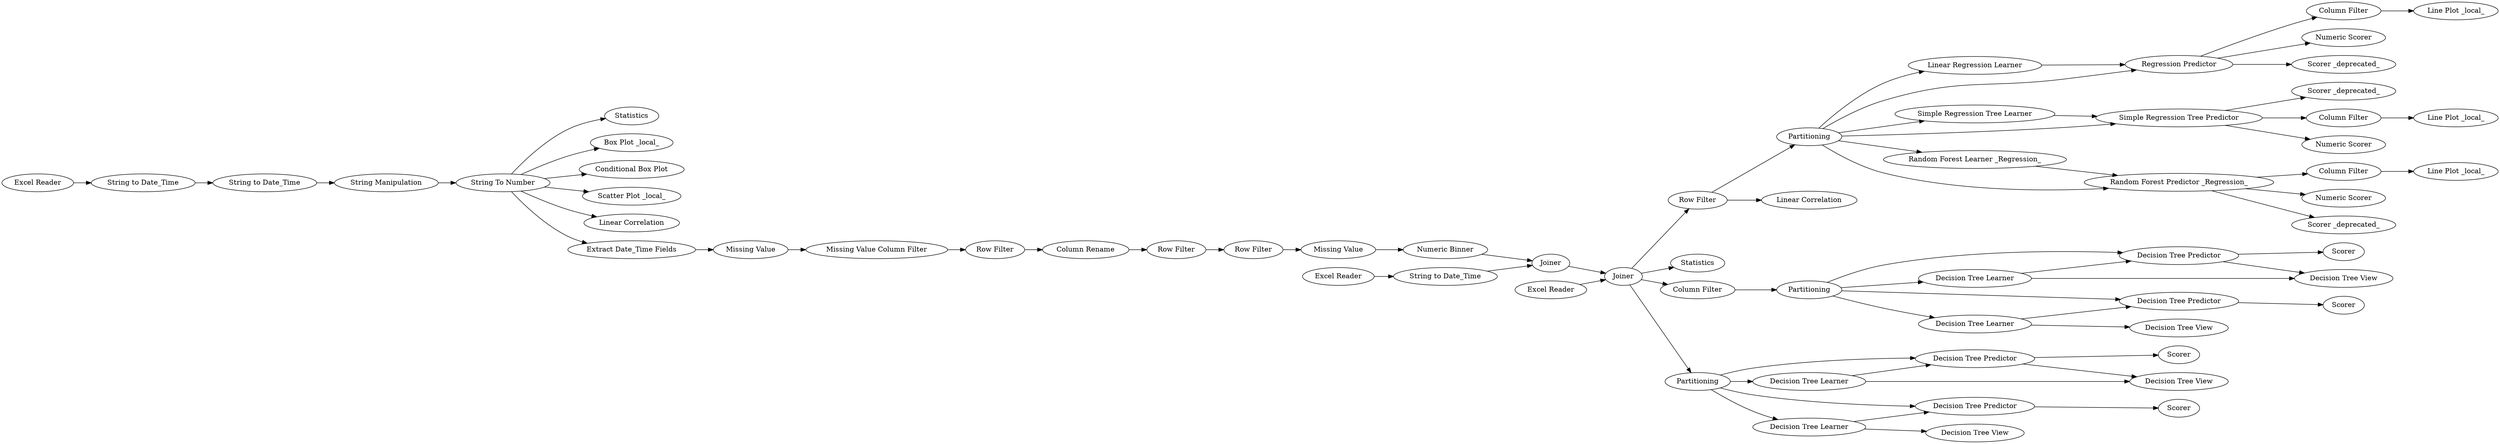 digraph {
	1 [label="Excel Reader"]
	2 [label="String To Number"]
	3 [label=Statistics]
	4 [label="Box Plot _local_"]
	5 [label="Conditional Box Plot"]
	6 [label="Scatter Plot _local_"]
	7 [label="Linear Correlation"]
	8 [label="Extract Date_Time Fields"]
	14 [label="Missing Value Column Filter"]
	15 [label="Missing Value"]
	16 [label="Row Filter"]
	19 [label="String to Date_Time"]
	20 [label="String to Date_Time"]
	54 [label=Joiner]
	55 [label="Excel Reader"]
	56 [label="String to Date_Time"]
	58 [label=Partitioning]
	59 [label="Linear Regression Learner"]
	60 [label="Regression Predictor"]
	61 [label="Column Filter"]
	62 [label="Line Plot _local_"]
	63 [label="Simple Regression Tree Learner"]
	64 [label="Simple Regression Tree Predictor"]
	65 [label="Random Forest Learner _Regression_"]
	66 [label="Random Forest Predictor _Regression_"]
	68 [label="Scorer _deprecated_"]
	70 [label="Column Filter"]
	71 [label="Line Plot _local_"]
	72 [label="Numeric Scorer"]
	73 [label="Column Filter"]
	74 [label="Line Plot _local_"]
	75 [label="Numeric Scorer"]
	76 [label="Numeric Scorer"]
	77 [label="Missing Value"]
	78 [label="Row Filter"]
	79 [label="Numeric Binner"]
	80 [label="String Manipulation"]
	81 [label="Row Filter"]
	82 [label="Row Filter"]
	83 [label="Decision Tree Learner"]
	84 [label="Decision Tree Predictor"]
	85 [label=Partitioning]
	86 [label="Decision Tree Predictor"]
	87 [label="Decision Tree Learner"]
	88 [label=Scorer]
	89 [label=Scorer]
	90 [label="Excel Reader"]
	91 [label=Joiner]
	92 [label=Statistics]
	93 [label="Linear Correlation"]
	97 [label="Scorer _deprecated_"]
	98 [label="Scorer _deprecated_"]
	99 [label="Column Rename"]
	102 [label="Decision Tree View"]
	103 [label="Column Filter"]
	104 [label="Decision Tree View"]
	105 [label="Decision Tree View"]
	106 [label="Decision Tree Learner"]
	107 [label="Decision Tree Predictor"]
	108 [label=Partitioning]
	110 [label="Decision Tree View"]
	111 [label="Decision Tree Predictor"]
	112 [label="Decision Tree Learner"]
	113 [label=Scorer]
	114 [label=Scorer]
	1 -> 19
	2 -> 3
	2 -> 6
	2 -> 7
	2 -> 4
	2 -> 5
	2 -> 8
	8 -> 77
	14 -> 16
	15 -> 79
	16 -> 99
	19 -> 20
	20 -> 80
	54 -> 91
	55 -> 56
	56 -> 54
	58 -> 59
	58 -> 63
	58 -> 60
	58 -> 66
	58 -> 64
	58 -> 65
	59 -> 60
	60 -> 61
	60 -> 97
	60 -> 76
	61 -> 62
	63 -> 64
	64 -> 68
	64 -> 70
	64 -> 72
	65 -> 66
	66 -> 75
	66 -> 73
	66 -> 98
	70 -> 71
	73 -> 74
	77 -> 14
	78 -> 81
	79 -> 54
	80 -> 2
	81 -> 15
	82 -> 93
	82 -> 58
	83 -> 84
	83 -> 102
	84 -> 88
	84 -> 102
	85 -> 84
	85 -> 87
	85 -> 86
	85 -> 83
	86 -> 89
	87 -> 86
	87 -> 104
	90 -> 91
	91 -> 92
	91 -> 82
	91 -> 108
	91 -> 103
	99 -> 78
	103 -> 85
	106 -> 107
	106 -> 110
	107 -> 110
	107 -> 113
	108 -> 111
	108 -> 106
	108 -> 107
	108 -> 112
	111 -> 114
	112 -> 105
	112 -> 111
	rankdir=LR
}
